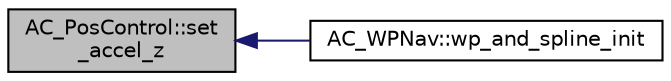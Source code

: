 digraph "AC_PosControl::set_accel_z"
{
 // INTERACTIVE_SVG=YES
  edge [fontname="Helvetica",fontsize="10",labelfontname="Helvetica",labelfontsize="10"];
  node [fontname="Helvetica",fontsize="10",shape=record];
  rankdir="LR";
  Node1 [label="AC_PosControl::set\l_accel_z",height=0.2,width=0.4,color="black", fillcolor="grey75", style="filled" fontcolor="black"];
  Node1 -> Node2 [dir="back",color="midnightblue",fontsize="10",style="solid",fontname="Helvetica"];
  Node2 [label="AC_WPNav::wp_and_spline_init",height=0.2,width=0.4,color="black", fillcolor="white", style="filled",URL="$classAC__WPNav.html#a47964df8ebcc78bb101f328a23187e65"];
}
